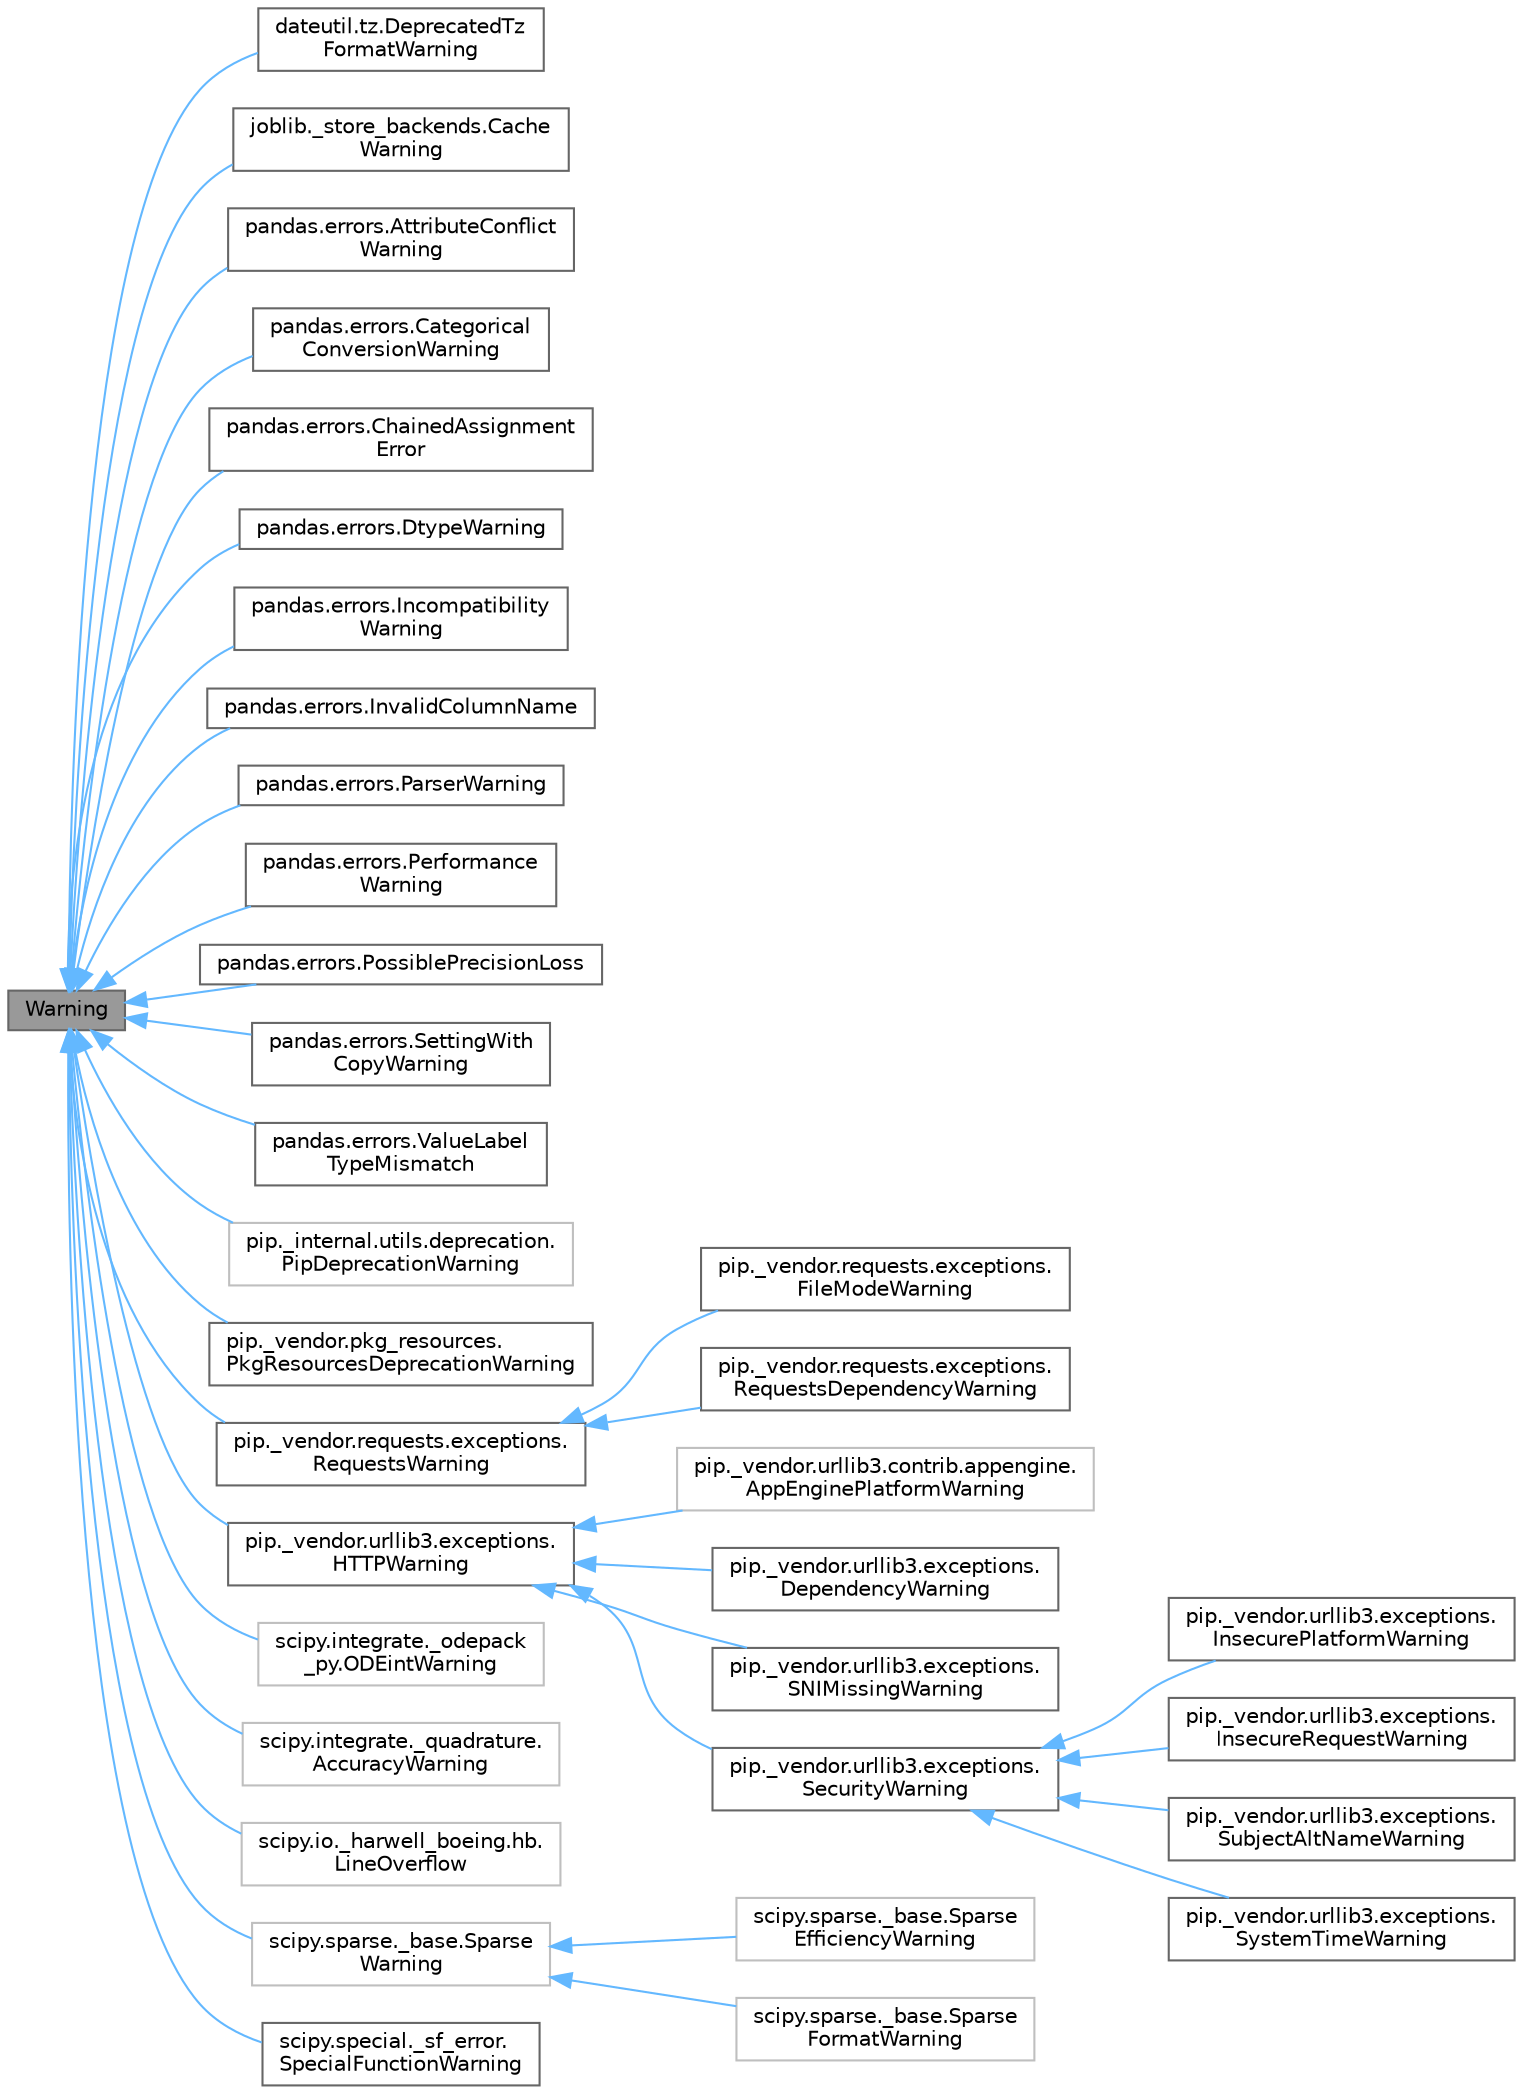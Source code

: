 digraph "Warning"
{
 // LATEX_PDF_SIZE
  bgcolor="transparent";
  edge [fontname=Helvetica,fontsize=10,labelfontname=Helvetica,labelfontsize=10];
  node [fontname=Helvetica,fontsize=10,shape=box,height=0.2,width=0.4];
  rankdir="LR";
  Node1 [id="Node000001",label="Warning",height=0.2,width=0.4,color="gray40", fillcolor="grey60", style="filled", fontcolor="black",tooltip=" "];
  Node1 -> Node2 [id="edge1_Node000001_Node000002",dir="back",color="steelblue1",style="solid",tooltip=" "];
  Node2 [id="Node000002",label="dateutil.tz.DeprecatedTz\lFormatWarning",height=0.2,width=0.4,color="gray40", fillcolor="white", style="filled",URL="$d1/dda/classdateutil_1_1tz_1_1DeprecatedTzFormatWarning.html",tooltip=" "];
  Node1 -> Node3 [id="edge2_Node000001_Node000003",dir="back",color="steelblue1",style="solid",tooltip=" "];
  Node3 [id="Node000003",label="joblib._store_backends.Cache\lWarning",height=0.2,width=0.4,color="gray40", fillcolor="white", style="filled",URL="$d4/d23/classjoblib_1_1__store__backends_1_1CacheWarning.html",tooltip=" "];
  Node1 -> Node4 [id="edge3_Node000001_Node000004",dir="back",color="steelblue1",style="solid",tooltip=" "];
  Node4 [id="Node000004",label="pandas.errors.AttributeConflict\lWarning",height=0.2,width=0.4,color="gray40", fillcolor="white", style="filled",URL="$dd/d3b/classpandas_1_1errors_1_1AttributeConflictWarning.html",tooltip=" "];
  Node1 -> Node5 [id="edge4_Node000001_Node000005",dir="back",color="steelblue1",style="solid",tooltip=" "];
  Node5 [id="Node000005",label="pandas.errors.Categorical\lConversionWarning",height=0.2,width=0.4,color="gray40", fillcolor="white", style="filled",URL="$dc/d14/classpandas_1_1errors_1_1CategoricalConversionWarning.html",tooltip=" "];
  Node1 -> Node6 [id="edge5_Node000001_Node000006",dir="back",color="steelblue1",style="solid",tooltip=" "];
  Node6 [id="Node000006",label="pandas.errors.ChainedAssignment\lError",height=0.2,width=0.4,color="gray40", fillcolor="white", style="filled",URL="$d7/d61/classpandas_1_1errors_1_1ChainedAssignmentError.html",tooltip=" "];
  Node1 -> Node7 [id="edge6_Node000001_Node000007",dir="back",color="steelblue1",style="solid",tooltip=" "];
  Node7 [id="Node000007",label="pandas.errors.DtypeWarning",height=0.2,width=0.4,color="gray40", fillcolor="white", style="filled",URL="$da/d69/classpandas_1_1errors_1_1DtypeWarning.html",tooltip=" "];
  Node1 -> Node8 [id="edge7_Node000001_Node000008",dir="back",color="steelblue1",style="solid",tooltip=" "];
  Node8 [id="Node000008",label="pandas.errors.Incompatibility\lWarning",height=0.2,width=0.4,color="gray40", fillcolor="white", style="filled",URL="$da/d18/classpandas_1_1errors_1_1IncompatibilityWarning.html",tooltip=" "];
  Node1 -> Node9 [id="edge8_Node000001_Node000009",dir="back",color="steelblue1",style="solid",tooltip=" "];
  Node9 [id="Node000009",label="pandas.errors.InvalidColumnName",height=0.2,width=0.4,color="gray40", fillcolor="white", style="filled",URL="$d2/d5a/classpandas_1_1errors_1_1InvalidColumnName.html",tooltip=" "];
  Node1 -> Node10 [id="edge9_Node000001_Node000010",dir="back",color="steelblue1",style="solid",tooltip=" "];
  Node10 [id="Node000010",label="pandas.errors.ParserWarning",height=0.2,width=0.4,color="gray40", fillcolor="white", style="filled",URL="$d5/d29/classpandas_1_1errors_1_1ParserWarning.html",tooltip=" "];
  Node1 -> Node11 [id="edge10_Node000001_Node000011",dir="back",color="steelblue1",style="solid",tooltip=" "];
  Node11 [id="Node000011",label="pandas.errors.Performance\lWarning",height=0.2,width=0.4,color="gray40", fillcolor="white", style="filled",URL="$d9/d2c/classpandas_1_1errors_1_1PerformanceWarning.html",tooltip=" "];
  Node1 -> Node12 [id="edge11_Node000001_Node000012",dir="back",color="steelblue1",style="solid",tooltip=" "];
  Node12 [id="Node000012",label="pandas.errors.PossiblePrecisionLoss",height=0.2,width=0.4,color="gray40", fillcolor="white", style="filled",URL="$dd/d8b/classpandas_1_1errors_1_1PossiblePrecisionLoss.html",tooltip=" "];
  Node1 -> Node13 [id="edge12_Node000001_Node000013",dir="back",color="steelblue1",style="solid",tooltip=" "];
  Node13 [id="Node000013",label="pandas.errors.SettingWith\lCopyWarning",height=0.2,width=0.4,color="gray40", fillcolor="white", style="filled",URL="$df/d89/classpandas_1_1errors_1_1SettingWithCopyWarning.html",tooltip=" "];
  Node1 -> Node14 [id="edge13_Node000001_Node000014",dir="back",color="steelblue1",style="solid",tooltip=" "];
  Node14 [id="Node000014",label="pandas.errors.ValueLabel\lTypeMismatch",height=0.2,width=0.4,color="gray40", fillcolor="white", style="filled",URL="$d5/d24/classpandas_1_1errors_1_1ValueLabelTypeMismatch.html",tooltip=" "];
  Node1 -> Node15 [id="edge14_Node000001_Node000015",dir="back",color="steelblue1",style="solid",tooltip=" "];
  Node15 [id="Node000015",label="pip._internal.utils.deprecation.\lPipDeprecationWarning",height=0.2,width=0.4,color="grey75", fillcolor="white", style="filled",URL="$d8/dbd/classpip_1_1__internal_1_1utils_1_1deprecation_1_1PipDeprecationWarning.html",tooltip=" "];
  Node1 -> Node16 [id="edge15_Node000001_Node000016",dir="back",color="steelblue1",style="solid",tooltip=" "];
  Node16 [id="Node000016",label="pip._vendor.pkg_resources.\lPkgResourcesDeprecationWarning",height=0.2,width=0.4,color="gray40", fillcolor="white", style="filled",URL="$d9/d10/classpip_1_1__vendor_1_1pkg__resources_1_1PkgResourcesDeprecationWarning.html",tooltip=" "];
  Node1 -> Node17 [id="edge16_Node000001_Node000017",dir="back",color="steelblue1",style="solid",tooltip=" "];
  Node17 [id="Node000017",label="pip._vendor.requests.exceptions.\lRequestsWarning",height=0.2,width=0.4,color="gray40", fillcolor="white", style="filled",URL="$d8/da3/classpip_1_1__vendor_1_1requests_1_1exceptions_1_1RequestsWarning.html",tooltip=" "];
  Node17 -> Node18 [id="edge17_Node000017_Node000018",dir="back",color="steelblue1",style="solid",tooltip=" "];
  Node18 [id="Node000018",label="pip._vendor.requests.exceptions.\lFileModeWarning",height=0.2,width=0.4,color="gray40", fillcolor="white", style="filled",URL="$d6/d0a/classpip_1_1__vendor_1_1requests_1_1exceptions_1_1FileModeWarning.html",tooltip=" "];
  Node17 -> Node19 [id="edge18_Node000017_Node000019",dir="back",color="steelblue1",style="solid",tooltip=" "];
  Node19 [id="Node000019",label="pip._vendor.requests.exceptions.\lRequestsDependencyWarning",height=0.2,width=0.4,color="gray40", fillcolor="white", style="filled",URL="$d2/dbd/classpip_1_1__vendor_1_1requests_1_1exceptions_1_1RequestsDependencyWarning.html",tooltip=" "];
  Node1 -> Node20 [id="edge19_Node000001_Node000020",dir="back",color="steelblue1",style="solid",tooltip=" "];
  Node20 [id="Node000020",label="pip._vendor.urllib3.exceptions.\lHTTPWarning",height=0.2,width=0.4,color="gray40", fillcolor="white", style="filled",URL="$df/de8/classpip_1_1__vendor_1_1urllib3_1_1exceptions_1_1HTTPWarning.html",tooltip=" "];
  Node20 -> Node21 [id="edge20_Node000020_Node000021",dir="back",color="steelblue1",style="solid",tooltip=" "];
  Node21 [id="Node000021",label="pip._vendor.urllib3.contrib.appengine.\lAppEnginePlatformWarning",height=0.2,width=0.4,color="grey75", fillcolor="white", style="filled",URL="$d2/d67/classpip_1_1__vendor_1_1urllib3_1_1contrib_1_1appengine_1_1AppEnginePlatformWarning.html",tooltip=" "];
  Node20 -> Node22 [id="edge21_Node000020_Node000022",dir="back",color="steelblue1",style="solid",tooltip=" "];
  Node22 [id="Node000022",label="pip._vendor.urllib3.exceptions.\lDependencyWarning",height=0.2,width=0.4,color="gray40", fillcolor="white", style="filled",URL="$d9/dc9/classpip_1_1__vendor_1_1urllib3_1_1exceptions_1_1DependencyWarning.html",tooltip=" "];
  Node20 -> Node23 [id="edge22_Node000020_Node000023",dir="back",color="steelblue1",style="solid",tooltip=" "];
  Node23 [id="Node000023",label="pip._vendor.urllib3.exceptions.\lSNIMissingWarning",height=0.2,width=0.4,color="gray40", fillcolor="white", style="filled",URL="$d7/df4/classpip_1_1__vendor_1_1urllib3_1_1exceptions_1_1SNIMissingWarning.html",tooltip=" "];
  Node20 -> Node24 [id="edge23_Node000020_Node000024",dir="back",color="steelblue1",style="solid",tooltip=" "];
  Node24 [id="Node000024",label="pip._vendor.urllib3.exceptions.\lSecurityWarning",height=0.2,width=0.4,color="gray40", fillcolor="white", style="filled",URL="$d7/dd3/classpip_1_1__vendor_1_1urllib3_1_1exceptions_1_1SecurityWarning.html",tooltip=" "];
  Node24 -> Node25 [id="edge24_Node000024_Node000025",dir="back",color="steelblue1",style="solid",tooltip=" "];
  Node25 [id="Node000025",label="pip._vendor.urllib3.exceptions.\lInsecurePlatformWarning",height=0.2,width=0.4,color="gray40", fillcolor="white", style="filled",URL="$d4/df1/classpip_1_1__vendor_1_1urllib3_1_1exceptions_1_1InsecurePlatformWarning.html",tooltip=" "];
  Node24 -> Node26 [id="edge25_Node000024_Node000026",dir="back",color="steelblue1",style="solid",tooltip=" "];
  Node26 [id="Node000026",label="pip._vendor.urllib3.exceptions.\lInsecureRequestWarning",height=0.2,width=0.4,color="gray40", fillcolor="white", style="filled",URL="$d6/d3b/classpip_1_1__vendor_1_1urllib3_1_1exceptions_1_1InsecureRequestWarning.html",tooltip=" "];
  Node24 -> Node27 [id="edge26_Node000024_Node000027",dir="back",color="steelblue1",style="solid",tooltip=" "];
  Node27 [id="Node000027",label="pip._vendor.urllib3.exceptions.\lSubjectAltNameWarning",height=0.2,width=0.4,color="gray40", fillcolor="white", style="filled",URL="$d7/d23/classpip_1_1__vendor_1_1urllib3_1_1exceptions_1_1SubjectAltNameWarning.html",tooltip=" "];
  Node24 -> Node28 [id="edge27_Node000024_Node000028",dir="back",color="steelblue1",style="solid",tooltip=" "];
  Node28 [id="Node000028",label="pip._vendor.urllib3.exceptions.\lSystemTimeWarning",height=0.2,width=0.4,color="gray40", fillcolor="white", style="filled",URL="$d3/df5/classpip_1_1__vendor_1_1urllib3_1_1exceptions_1_1SystemTimeWarning.html",tooltip=" "];
  Node1 -> Node29 [id="edge28_Node000001_Node000029",dir="back",color="steelblue1",style="solid",tooltip=" "];
  Node29 [id="Node000029",label="scipy.integrate._odepack\l_py.ODEintWarning",height=0.2,width=0.4,color="grey75", fillcolor="white", style="filled",URL="$d0/d7d/classscipy_1_1integrate_1_1__odepack__py_1_1ODEintWarning.html",tooltip=" "];
  Node1 -> Node30 [id="edge29_Node000001_Node000030",dir="back",color="steelblue1",style="solid",tooltip=" "];
  Node30 [id="Node000030",label="scipy.integrate._quadrature.\lAccuracyWarning",height=0.2,width=0.4,color="grey75", fillcolor="white", style="filled",URL="$db/de5/classscipy_1_1integrate_1_1__quadrature_1_1AccuracyWarning.html",tooltip=" "];
  Node1 -> Node31 [id="edge30_Node000001_Node000031",dir="back",color="steelblue1",style="solid",tooltip=" "];
  Node31 [id="Node000031",label="scipy.io._harwell_boeing.hb.\lLineOverflow",height=0.2,width=0.4,color="grey75", fillcolor="white", style="filled",URL="$d7/d9b/classscipy_1_1io_1_1__harwell__boeing_1_1hb_1_1LineOverflow.html",tooltip=" "];
  Node1 -> Node32 [id="edge31_Node000001_Node000032",dir="back",color="steelblue1",style="solid",tooltip=" "];
  Node32 [id="Node000032",label="scipy.sparse._base.Sparse\lWarning",height=0.2,width=0.4,color="grey75", fillcolor="white", style="filled",URL="$df/d15/classscipy_1_1sparse_1_1__base_1_1SparseWarning.html",tooltip=" "];
  Node32 -> Node33 [id="edge32_Node000032_Node000033",dir="back",color="steelblue1",style="solid",tooltip=" "];
  Node33 [id="Node000033",label="scipy.sparse._base.Sparse\lEfficiencyWarning",height=0.2,width=0.4,color="grey75", fillcolor="white", style="filled",URL="$d7/d30/classscipy_1_1sparse_1_1__base_1_1SparseEfficiencyWarning.html",tooltip=" "];
  Node32 -> Node34 [id="edge33_Node000032_Node000034",dir="back",color="steelblue1",style="solid",tooltip=" "];
  Node34 [id="Node000034",label="scipy.sparse._base.Sparse\lFormatWarning",height=0.2,width=0.4,color="grey75", fillcolor="white", style="filled",URL="$d0/d3d/classscipy_1_1sparse_1_1__base_1_1SparseFormatWarning.html",tooltip=" "];
  Node1 -> Node35 [id="edge34_Node000001_Node000035",dir="back",color="steelblue1",style="solid",tooltip=" "];
  Node35 [id="Node000035",label="scipy.special._sf_error.\lSpecialFunctionWarning",height=0.2,width=0.4,color="gray40", fillcolor="white", style="filled",URL="$dd/d71/classscipy_1_1special_1_1__sf__error_1_1SpecialFunctionWarning.html",tooltip=" "];
}
